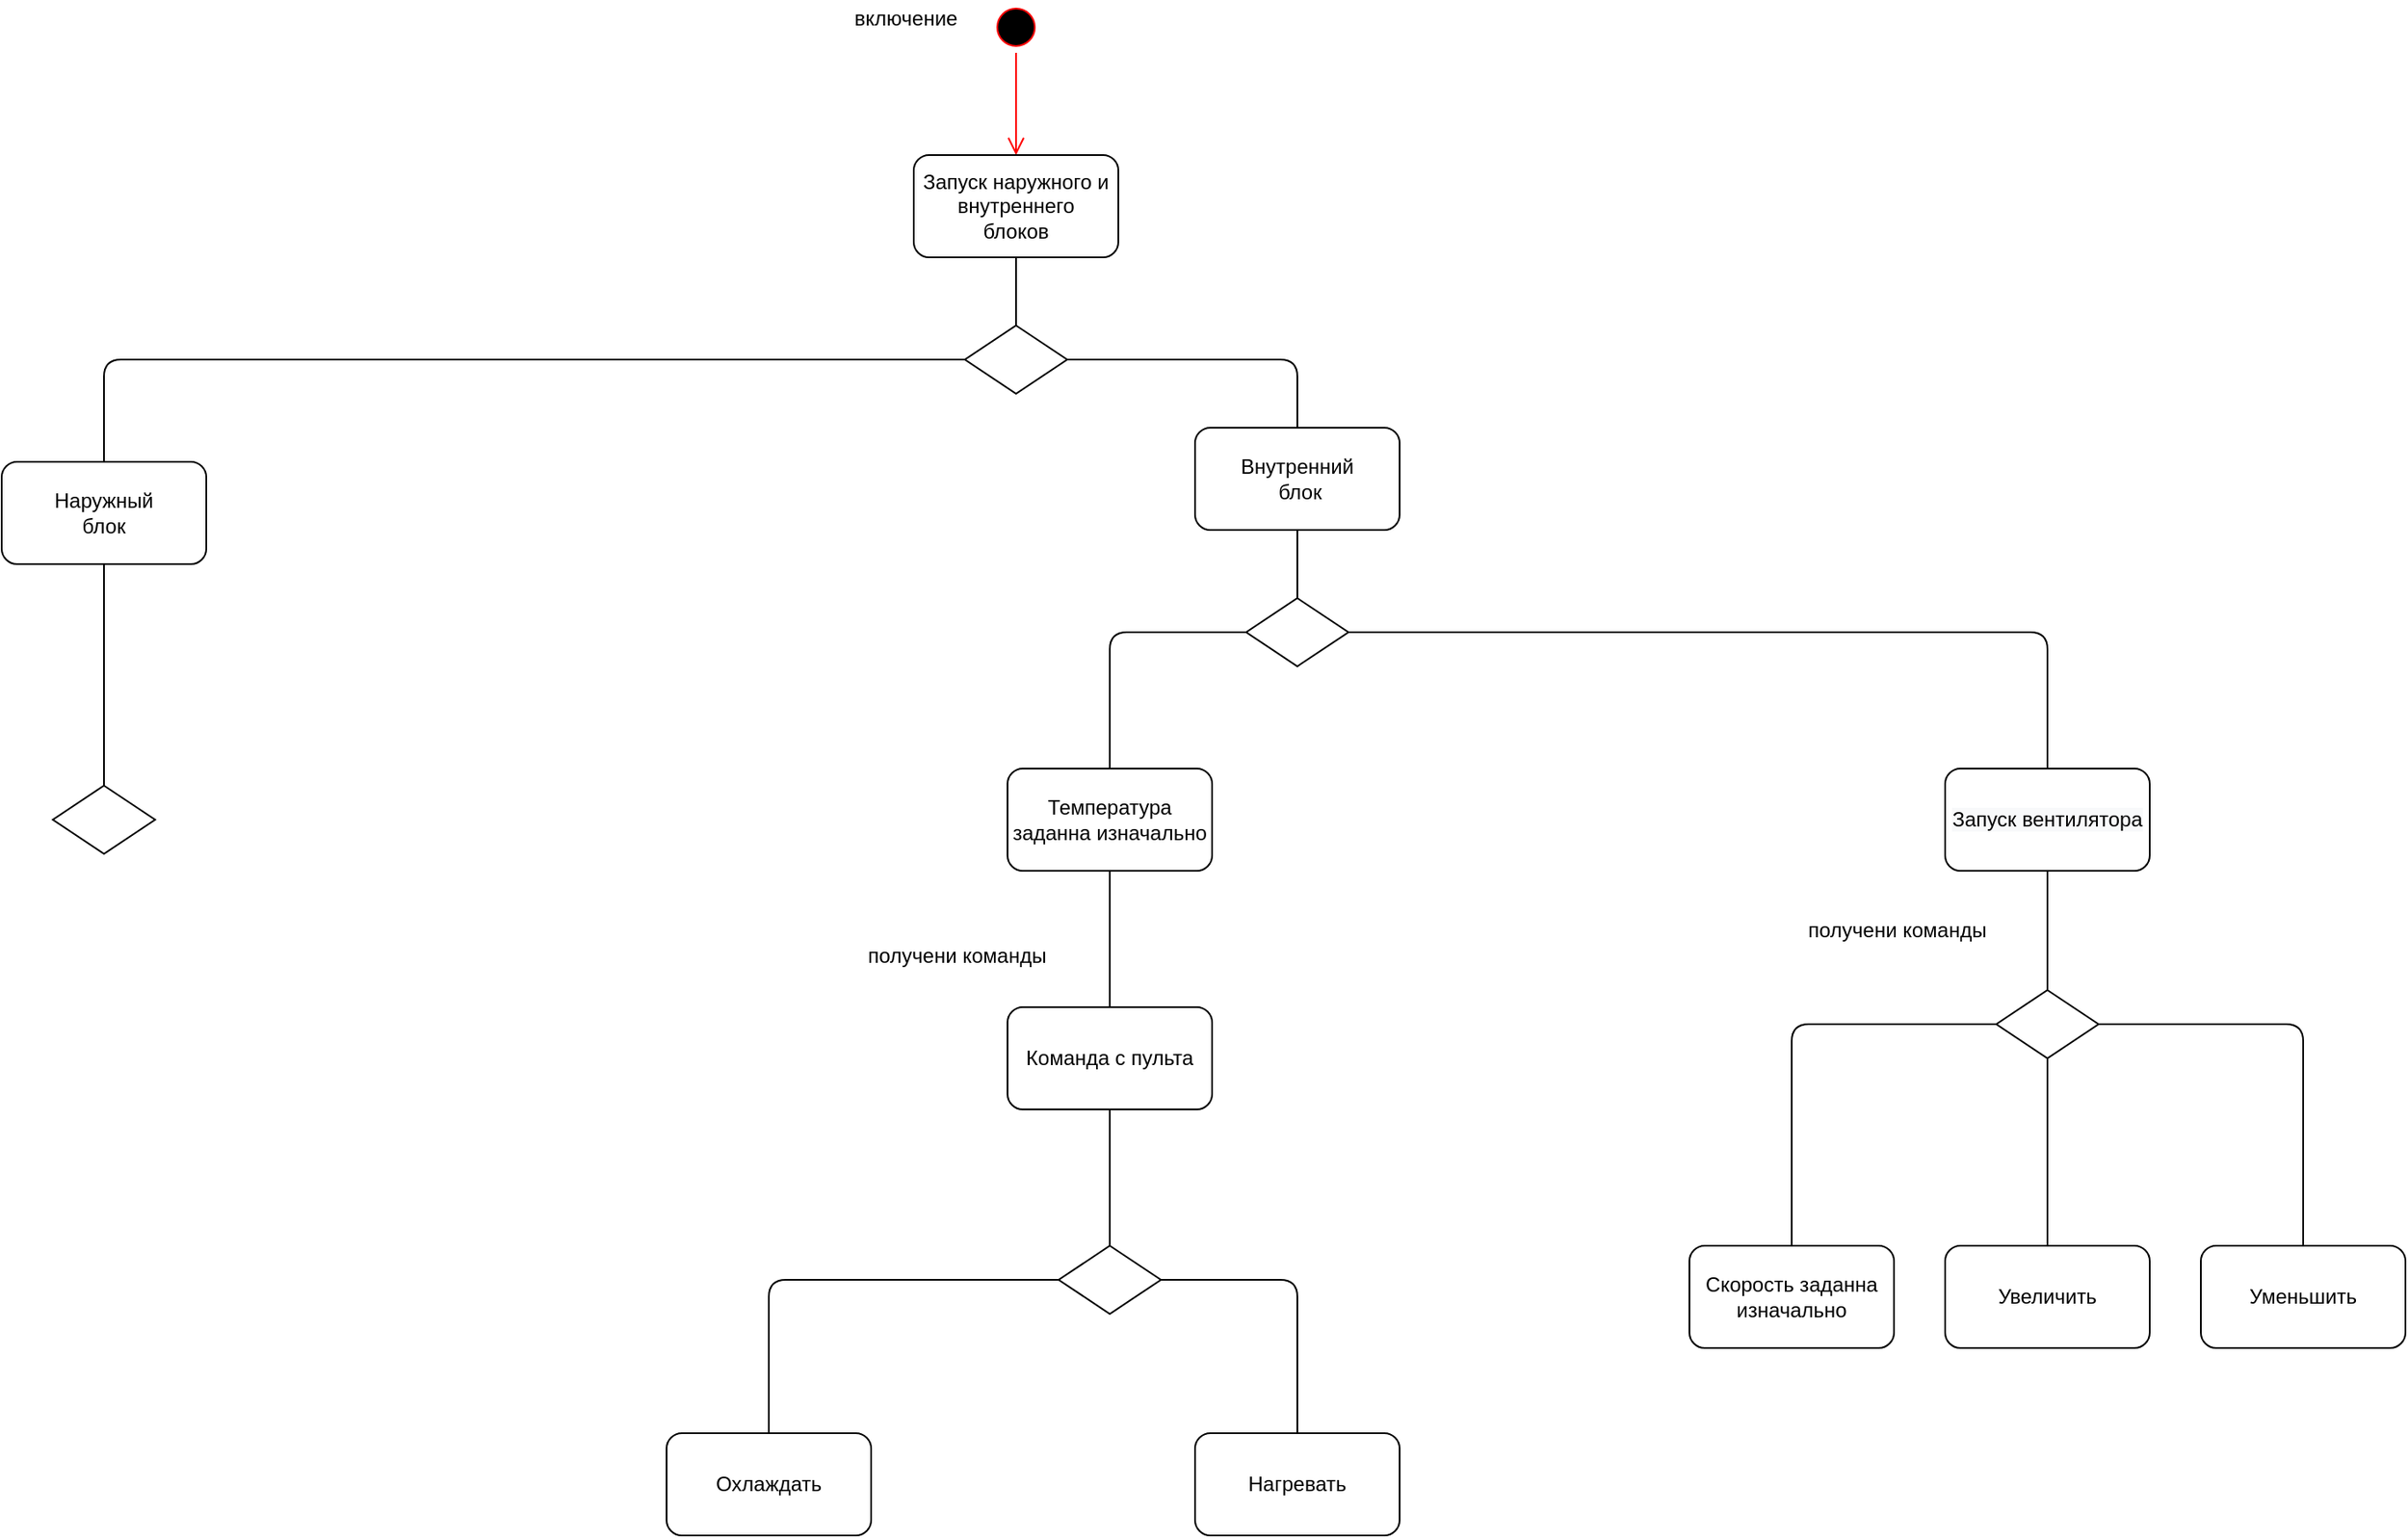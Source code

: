 <mxfile version="15.2.7" type="github">
  <diagram id="ut5JOVbXYfT5tpoEBobn" name="Page-1">
    <mxGraphModel dx="2500" dy="934" grid="1" gridSize="10" guides="1" tooltips="1" connect="1" arrows="1" fold="1" page="1" pageScale="1" pageWidth="827" pageHeight="1169" math="0" shadow="0">
      <root>
        <mxCell id="0" />
        <mxCell id="1" parent="0" />
        <mxCell id="Hkam0UiYAmsMyiRjOJ-X-1" value="" style="ellipse;html=1;shape=startState;fillColor=#000000;strokeColor=#ff0000;" vertex="1" parent="1">
          <mxGeometry x="360" y="50" width="30" height="30" as="geometry" />
        </mxCell>
        <mxCell id="Hkam0UiYAmsMyiRjOJ-X-2" value="" style="edgeStyle=orthogonalEdgeStyle;html=1;verticalAlign=bottom;endArrow=open;endSize=8;strokeColor=#ff0000;" edge="1" source="Hkam0UiYAmsMyiRjOJ-X-1" parent="1">
          <mxGeometry relative="1" as="geometry">
            <mxPoint x="375" y="140" as="targetPoint" />
          </mxGeometry>
        </mxCell>
        <mxCell id="Hkam0UiYAmsMyiRjOJ-X-3" value="&lt;font style=&quot;vertical-align: inherit&quot;&gt;&lt;font style=&quot;vertical-align: inherit&quot;&gt;включение&lt;/font&gt;&lt;/font&gt;" style="text;html=1;align=center;verticalAlign=middle;resizable=0;points=[];autosize=1;strokeColor=none;fillColor=none;" vertex="1" parent="1">
          <mxGeometry x="270" y="50" width="80" height="20" as="geometry" />
        </mxCell>
        <mxCell id="Hkam0UiYAmsMyiRjOJ-X-4" value="&lt;font style=&quot;vertical-align: inherit&quot;&gt;&lt;font style=&quot;vertical-align: inherit&quot;&gt;Запуск наружного и внутреннего&lt;br&gt;блоков&lt;br&gt;&lt;/font&gt;&lt;/font&gt;" style="rounded=1;whiteSpace=wrap;html=1;" vertex="1" parent="1">
          <mxGeometry x="315" y="140" width="120" height="60" as="geometry" />
        </mxCell>
        <mxCell id="Hkam0UiYAmsMyiRjOJ-X-5" value="&lt;font style=&quot;vertical-align: inherit&quot;&gt;&lt;font style=&quot;vertical-align: inherit&quot;&gt;Наружный&lt;br&gt;блок&lt;br&gt;&lt;/font&gt;&lt;/font&gt;" style="rounded=1;whiteSpace=wrap;html=1;" vertex="1" parent="1">
          <mxGeometry x="-220" y="320" width="120" height="60" as="geometry" />
        </mxCell>
        <mxCell id="Hkam0UiYAmsMyiRjOJ-X-6" value="&lt;font style=&quot;vertical-align: inherit&quot;&gt;&lt;font style=&quot;vertical-align: inherit&quot;&gt;Внутренний&lt;br&gt;&amp;nbsp;блок&lt;/font&gt;&lt;/font&gt;" style="rounded=1;whiteSpace=wrap;html=1;" vertex="1" parent="1">
          <mxGeometry x="480" y="300" width="120" height="60" as="geometry" />
        </mxCell>
        <mxCell id="Hkam0UiYAmsMyiRjOJ-X-7" value="" style="rhombus;whiteSpace=wrap;html=1;" vertex="1" parent="1">
          <mxGeometry x="345" y="240" width="60" height="40" as="geometry" />
        </mxCell>
        <mxCell id="Hkam0UiYAmsMyiRjOJ-X-8" value="" style="endArrow=none;html=1;exitX=0.5;exitY=1;exitDx=0;exitDy=0;entryX=0.5;entryY=0;entryDx=0;entryDy=0;" edge="1" parent="1" source="Hkam0UiYAmsMyiRjOJ-X-4" target="Hkam0UiYAmsMyiRjOJ-X-7">
          <mxGeometry width="50" height="50" relative="1" as="geometry">
            <mxPoint x="390" y="400" as="sourcePoint" />
            <mxPoint x="440" y="350" as="targetPoint" />
          </mxGeometry>
        </mxCell>
        <mxCell id="Hkam0UiYAmsMyiRjOJ-X-9" value="" style="endArrow=none;html=1;exitX=0.5;exitY=0;exitDx=0;exitDy=0;entryX=0;entryY=0.5;entryDx=0;entryDy=0;" edge="1" parent="1" source="Hkam0UiYAmsMyiRjOJ-X-5" target="Hkam0UiYAmsMyiRjOJ-X-7">
          <mxGeometry width="50" height="50" relative="1" as="geometry">
            <mxPoint x="390" y="400" as="sourcePoint" />
            <mxPoint x="440" y="350" as="targetPoint" />
            <Array as="points">
              <mxPoint x="-160" y="260" />
              <mxPoint x="40" y="260" />
              <mxPoint x="250" y="260" />
            </Array>
          </mxGeometry>
        </mxCell>
        <mxCell id="Hkam0UiYAmsMyiRjOJ-X-10" value="" style="endArrow=none;html=1;exitX=1;exitY=0.5;exitDx=0;exitDy=0;entryX=0.5;entryY=0;entryDx=0;entryDy=0;" edge="1" parent="1" source="Hkam0UiYAmsMyiRjOJ-X-7" target="Hkam0UiYAmsMyiRjOJ-X-6">
          <mxGeometry width="50" height="50" relative="1" as="geometry">
            <mxPoint x="390" y="400" as="sourcePoint" />
            <mxPoint x="440" y="350" as="targetPoint" />
            <Array as="points">
              <mxPoint x="540" y="260" />
            </Array>
          </mxGeometry>
        </mxCell>
        <mxCell id="Hkam0UiYAmsMyiRjOJ-X-11" value="&lt;font style=&quot;vertical-align: inherit&quot;&gt;&lt;font style=&quot;vertical-align: inherit&quot;&gt;Температура заданна изначально&lt;/font&gt;&lt;/font&gt;" style="rounded=1;whiteSpace=wrap;html=1;" vertex="1" parent="1">
          <mxGeometry x="370" y="500" width="120" height="60" as="geometry" />
        </mxCell>
        <mxCell id="Hkam0UiYAmsMyiRjOJ-X-12" value="" style="endArrow=none;html=1;entryX=0;entryY=0.5;entryDx=0;entryDy=0;exitX=0.5;exitY=0;exitDx=0;exitDy=0;" edge="1" parent="1" source="Hkam0UiYAmsMyiRjOJ-X-11" target="Hkam0UiYAmsMyiRjOJ-X-14">
          <mxGeometry width="50" height="50" relative="1" as="geometry">
            <mxPoint x="390" y="400" as="sourcePoint" />
            <mxPoint x="440" y="350" as="targetPoint" />
            <Array as="points">
              <mxPoint x="430" y="420" />
            </Array>
          </mxGeometry>
        </mxCell>
        <mxCell id="Hkam0UiYAmsMyiRjOJ-X-13" value="&#xa;&#xa;&lt;span style=&quot;color: rgb(0, 0, 0); font-family: helvetica; font-size: 12px; font-style: normal; font-weight: 400; letter-spacing: normal; text-align: center; text-indent: 0px; text-transform: none; word-spacing: 0px; background-color: rgb(248, 249, 250); display: inline; float: none;&quot;&gt;Запуск вентилятора&lt;/span&gt;&#xa;&#xa;" style="rounded=1;whiteSpace=wrap;html=1;" vertex="1" parent="1">
          <mxGeometry x="920" y="500" width="120" height="60" as="geometry" />
        </mxCell>
        <mxCell id="Hkam0UiYAmsMyiRjOJ-X-14" value="" style="rhombus;whiteSpace=wrap;html=1;" vertex="1" parent="1">
          <mxGeometry x="510" y="400" width="60" height="40" as="geometry" />
        </mxCell>
        <mxCell id="Hkam0UiYAmsMyiRjOJ-X-16" value="" style="endArrow=none;html=1;exitX=0.5;exitY=0;exitDx=0;exitDy=0;entryX=0.5;entryY=1;entryDx=0;entryDy=0;" edge="1" parent="1" source="Hkam0UiYAmsMyiRjOJ-X-14" target="Hkam0UiYAmsMyiRjOJ-X-6">
          <mxGeometry width="50" height="50" relative="1" as="geometry">
            <mxPoint x="390" y="400" as="sourcePoint" />
            <mxPoint x="440" y="350" as="targetPoint" />
          </mxGeometry>
        </mxCell>
        <mxCell id="Hkam0UiYAmsMyiRjOJ-X-17" value="" style="endArrow=none;html=1;entryX=1;entryY=0.5;entryDx=0;entryDy=0;exitX=0.5;exitY=0;exitDx=0;exitDy=0;" edge="1" parent="1" source="Hkam0UiYAmsMyiRjOJ-X-13" target="Hkam0UiYAmsMyiRjOJ-X-14">
          <mxGeometry width="50" height="50" relative="1" as="geometry">
            <mxPoint x="690" y="490" as="sourcePoint" />
            <mxPoint x="440" y="350" as="targetPoint" />
            <Array as="points">
              <mxPoint x="980" y="420" />
              <mxPoint x="690" y="420" />
            </Array>
          </mxGeometry>
        </mxCell>
        <mxCell id="Hkam0UiYAmsMyiRjOJ-X-18" value="&lt;font style=&quot;vertical-align: inherit&quot;&gt;&lt;font style=&quot;vertical-align: inherit&quot;&gt;Нагревать&lt;/font&gt;&lt;/font&gt;" style="rounded=1;whiteSpace=wrap;html=1;" vertex="1" parent="1">
          <mxGeometry x="480" y="890" width="120" height="60" as="geometry" />
        </mxCell>
        <mxCell id="Hkam0UiYAmsMyiRjOJ-X-19" value="" style="rhombus;whiteSpace=wrap;html=1;" vertex="1" parent="1">
          <mxGeometry x="-190" y="510" width="60" height="40" as="geometry" />
        </mxCell>
        <mxCell id="Hkam0UiYAmsMyiRjOJ-X-20" value="&lt;font style=&quot;vertical-align: inherit&quot;&gt;&lt;font style=&quot;vertical-align: inherit&quot;&gt;&lt;font style=&quot;vertical-align: inherit&quot;&gt;&lt;font style=&quot;vertical-align: inherit&quot;&gt;Охлаждать&lt;/font&gt;&lt;/font&gt;&lt;/font&gt;&lt;/font&gt;" style="rounded=1;whiteSpace=wrap;html=1;" vertex="1" parent="1">
          <mxGeometry x="170" y="890" width="120" height="60" as="geometry" />
        </mxCell>
        <mxCell id="Hkam0UiYAmsMyiRjOJ-X-22" value="" style="endArrow=none;html=1;exitX=0.5;exitY=0;exitDx=0;exitDy=0;entryX=0.5;entryY=1;entryDx=0;entryDy=0;" edge="1" parent="1" source="Hkam0UiYAmsMyiRjOJ-X-19" target="Hkam0UiYAmsMyiRjOJ-X-5">
          <mxGeometry width="50" height="50" relative="1" as="geometry">
            <mxPoint x="390" y="500" as="sourcePoint" />
            <mxPoint x="440" y="450" as="targetPoint" />
          </mxGeometry>
        </mxCell>
        <mxCell id="Hkam0UiYAmsMyiRjOJ-X-25" value="" style="endArrow=none;html=1;entryX=0.5;entryY=1;entryDx=0;entryDy=0;" edge="1" parent="1" target="Hkam0UiYAmsMyiRjOJ-X-11">
          <mxGeometry width="50" height="50" relative="1" as="geometry">
            <mxPoint x="430" y="640" as="sourcePoint" />
            <mxPoint x="440" y="450" as="targetPoint" />
          </mxGeometry>
        </mxCell>
        <mxCell id="Hkam0UiYAmsMyiRjOJ-X-26" value="&lt;font style=&quot;vertical-align: inherit&quot;&gt;&lt;font style=&quot;vertical-align: inherit&quot;&gt;&lt;font style=&quot;vertical-align: inherit&quot;&gt;&lt;font style=&quot;vertical-align: inherit&quot;&gt;получени команды&lt;/font&gt;&lt;/font&gt;&lt;/font&gt;&lt;/font&gt;" style="text;html=1;align=center;verticalAlign=middle;resizable=0;points=[];autosize=1;strokeColor=none;fillColor=none;" vertex="1" parent="1">
          <mxGeometry x="280" y="600" width="120" height="20" as="geometry" />
        </mxCell>
        <mxCell id="Hkam0UiYAmsMyiRjOJ-X-28" value="" style="endArrow=none;html=1;entryX=0.5;entryY=0;entryDx=0;entryDy=0;exitX=0;exitY=0.5;exitDx=0;exitDy=0;" edge="1" parent="1" source="Hkam0UiYAmsMyiRjOJ-X-40" target="Hkam0UiYAmsMyiRjOJ-X-20">
          <mxGeometry width="50" height="50" relative="1" as="geometry">
            <mxPoint x="400" y="800" as="sourcePoint" />
            <mxPoint x="440" y="440" as="targetPoint" />
            <Array as="points">
              <mxPoint x="230" y="800" />
            </Array>
          </mxGeometry>
        </mxCell>
        <mxCell id="Hkam0UiYAmsMyiRjOJ-X-29" value="" style="endArrow=none;html=1;entryX=0.5;entryY=0;entryDx=0;entryDy=0;exitX=1;exitY=0.5;exitDx=0;exitDy=0;" edge="1" parent="1" source="Hkam0UiYAmsMyiRjOJ-X-40" target="Hkam0UiYAmsMyiRjOJ-X-18">
          <mxGeometry width="50" height="50" relative="1" as="geometry">
            <mxPoint x="570" y="650" as="sourcePoint" />
            <mxPoint x="440" y="440" as="targetPoint" />
            <Array as="points">
              <mxPoint x="540" y="800" />
            </Array>
          </mxGeometry>
        </mxCell>
        <mxCell id="Hkam0UiYAmsMyiRjOJ-X-30" value="&lt;font style=&quot;vertical-align: inherit&quot;&gt;&lt;font style=&quot;vertical-align: inherit&quot;&gt;Скорость заданна&lt;br&gt;изначально&lt;br&gt;&lt;/font&gt;&lt;/font&gt;" style="rounded=1;whiteSpace=wrap;html=1;" vertex="1" parent="1">
          <mxGeometry x="770" y="780" width="120" height="60" as="geometry" />
        </mxCell>
        <mxCell id="Hkam0UiYAmsMyiRjOJ-X-31" value="" style="rhombus;whiteSpace=wrap;html=1;" vertex="1" parent="1">
          <mxGeometry x="950" y="630" width="60" height="40" as="geometry" />
        </mxCell>
        <mxCell id="Hkam0UiYAmsMyiRjOJ-X-32" value="" style="endArrow=none;html=1;exitX=0.5;exitY=1;exitDx=0;exitDy=0;entryX=0.5;entryY=0;entryDx=0;entryDy=0;" edge="1" parent="1" source="Hkam0UiYAmsMyiRjOJ-X-13" target="Hkam0UiYAmsMyiRjOJ-X-31">
          <mxGeometry width="50" height="50" relative="1" as="geometry">
            <mxPoint x="390" y="720" as="sourcePoint" />
            <mxPoint x="440" y="670" as="targetPoint" />
          </mxGeometry>
        </mxCell>
        <mxCell id="Hkam0UiYAmsMyiRjOJ-X-33" value="&lt;font style=&quot;vertical-align: inherit&quot;&gt;&lt;font style=&quot;vertical-align: inherit&quot;&gt;Увеличить&lt;/font&gt;&lt;/font&gt;" style="rounded=1;whiteSpace=wrap;html=1;" vertex="1" parent="1">
          <mxGeometry x="920" y="780" width="120" height="60" as="geometry" />
        </mxCell>
        <mxCell id="Hkam0UiYAmsMyiRjOJ-X-34" value="&lt;font style=&quot;vertical-align: inherit&quot;&gt;&lt;font style=&quot;vertical-align: inherit&quot;&gt;Уменьшить&lt;/font&gt;&lt;/font&gt;" style="rounded=1;whiteSpace=wrap;html=1;" vertex="1" parent="1">
          <mxGeometry x="1070" y="780" width="120" height="60" as="geometry" />
        </mxCell>
        <mxCell id="Hkam0UiYAmsMyiRjOJ-X-35" value="" style="endArrow=none;html=1;exitX=0.5;exitY=0;exitDx=0;exitDy=0;entryX=0;entryY=0.5;entryDx=0;entryDy=0;" edge="1" parent="1" source="Hkam0UiYAmsMyiRjOJ-X-30" target="Hkam0UiYAmsMyiRjOJ-X-31">
          <mxGeometry width="50" height="50" relative="1" as="geometry">
            <mxPoint x="420" y="720" as="sourcePoint" />
            <mxPoint x="470" y="670" as="targetPoint" />
            <Array as="points">
              <mxPoint x="830" y="650" />
            </Array>
          </mxGeometry>
        </mxCell>
        <mxCell id="Hkam0UiYAmsMyiRjOJ-X-36" value="" style="endArrow=none;html=1;exitX=0.5;exitY=0;exitDx=0;exitDy=0;entryX=0.5;entryY=1;entryDx=0;entryDy=0;" edge="1" parent="1" source="Hkam0UiYAmsMyiRjOJ-X-33" target="Hkam0UiYAmsMyiRjOJ-X-31">
          <mxGeometry width="50" height="50" relative="1" as="geometry">
            <mxPoint x="420" y="720" as="sourcePoint" />
            <mxPoint x="470" y="670" as="targetPoint" />
          </mxGeometry>
        </mxCell>
        <mxCell id="Hkam0UiYAmsMyiRjOJ-X-37" value="" style="endArrow=none;html=1;exitX=1;exitY=0.5;exitDx=0;exitDy=0;entryX=0.5;entryY=0;entryDx=0;entryDy=0;" edge="1" parent="1" source="Hkam0UiYAmsMyiRjOJ-X-31" target="Hkam0UiYAmsMyiRjOJ-X-34">
          <mxGeometry width="50" height="50" relative="1" as="geometry">
            <mxPoint x="420" y="720" as="sourcePoint" />
            <mxPoint x="470" y="670" as="targetPoint" />
            <Array as="points">
              <mxPoint x="1130" y="650" />
            </Array>
          </mxGeometry>
        </mxCell>
        <mxCell id="Hkam0UiYAmsMyiRjOJ-X-38" value="&lt;span&gt;&lt;font style=&quot;vertical-align: inherit&quot;&gt;&lt;font style=&quot;vertical-align: inherit&quot;&gt;получени команды&lt;/font&gt;&lt;/font&gt;&lt;/span&gt;" style="text;html=1;strokeColor=none;fillColor=none;align=center;verticalAlign=middle;whiteSpace=wrap;rounded=0;" vertex="1" parent="1">
          <mxGeometry x="827" y="584.5" width="130" height="20" as="geometry" />
        </mxCell>
        <mxCell id="Hkam0UiYAmsMyiRjOJ-X-39" value="&lt;font style=&quot;vertical-align: inherit&quot;&gt;&lt;font style=&quot;vertical-align: inherit&quot;&gt;&lt;font style=&quot;vertical-align: inherit&quot;&gt;&lt;font style=&quot;vertical-align: inherit&quot;&gt;Команда с пульта&lt;/font&gt;&lt;/font&gt;&lt;/font&gt;&lt;/font&gt;" style="rounded=1;whiteSpace=wrap;html=1;" vertex="1" parent="1">
          <mxGeometry x="370" y="640" width="120" height="60" as="geometry" />
        </mxCell>
        <mxCell id="Hkam0UiYAmsMyiRjOJ-X-40" value="" style="rhombus;whiteSpace=wrap;html=1;" vertex="1" parent="1">
          <mxGeometry x="400" y="780" width="60" height="40" as="geometry" />
        </mxCell>
        <mxCell id="Hkam0UiYAmsMyiRjOJ-X-41" value="" style="endArrow=none;html=1;exitX=0.5;exitY=0;exitDx=0;exitDy=0;entryX=0.5;entryY=1;entryDx=0;entryDy=0;" edge="1" parent="1" source="Hkam0UiYAmsMyiRjOJ-X-40" target="Hkam0UiYAmsMyiRjOJ-X-39">
          <mxGeometry width="50" height="50" relative="1" as="geometry">
            <mxPoint x="420" y="830" as="sourcePoint" />
            <mxPoint x="430" y="710" as="targetPoint" />
          </mxGeometry>
        </mxCell>
      </root>
    </mxGraphModel>
  </diagram>
</mxfile>
